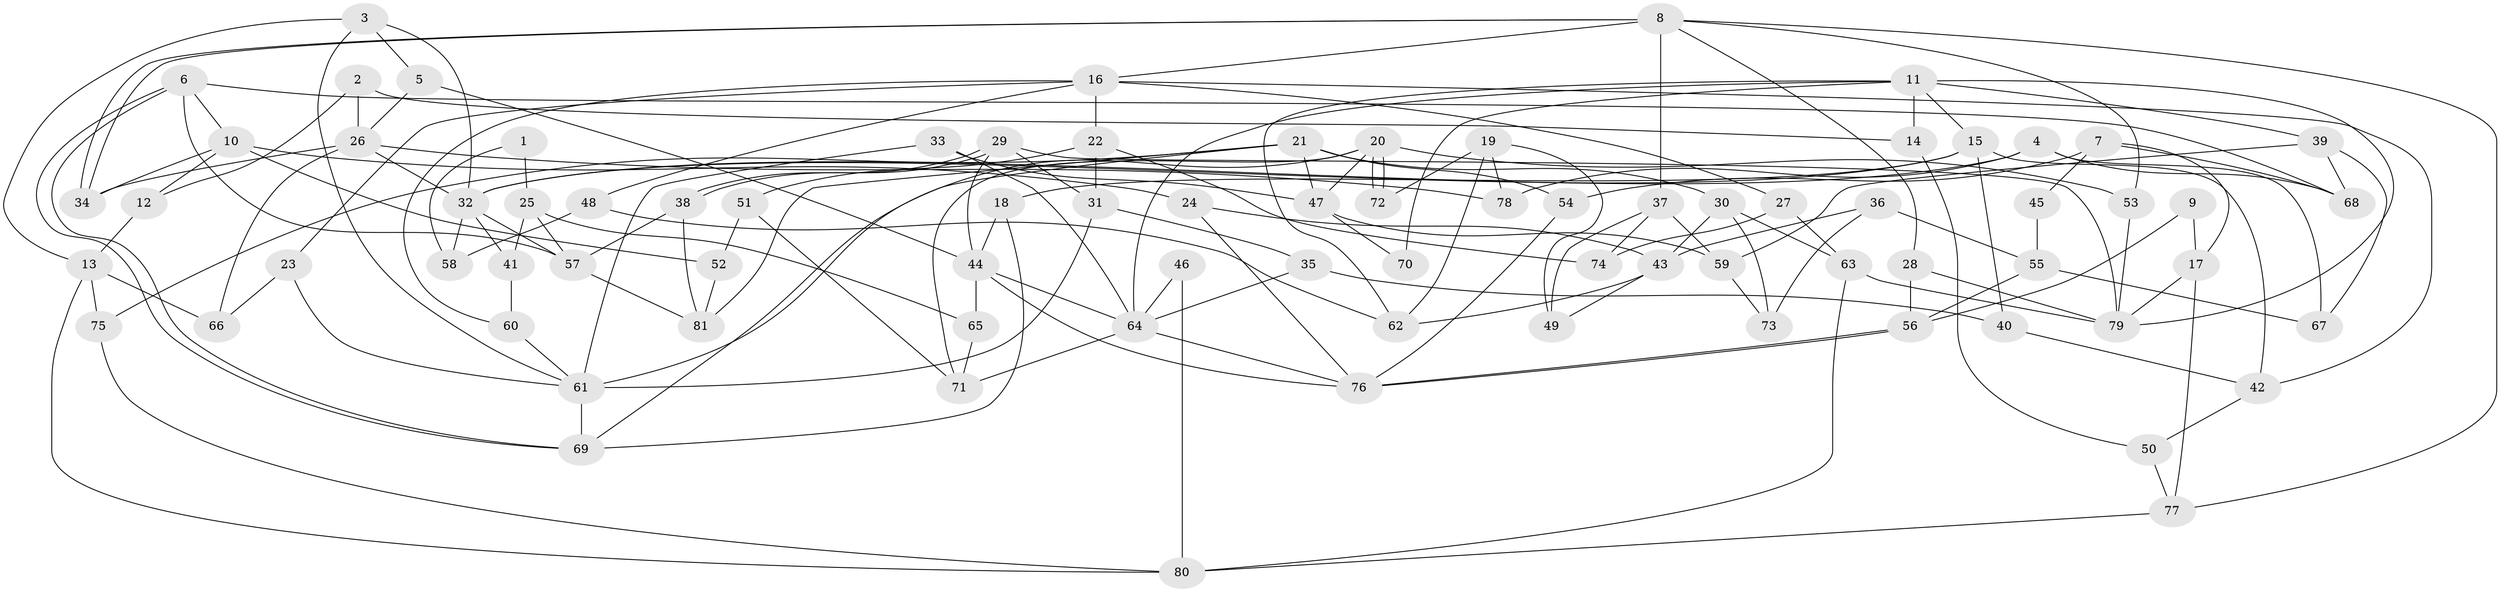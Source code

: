 // Generated by graph-tools (version 1.1) at 2025/26/03/09/25 03:26:18]
// undirected, 81 vertices, 162 edges
graph export_dot {
graph [start="1"]
  node [color=gray90,style=filled];
  1;
  2;
  3;
  4;
  5;
  6;
  7;
  8;
  9;
  10;
  11;
  12;
  13;
  14;
  15;
  16;
  17;
  18;
  19;
  20;
  21;
  22;
  23;
  24;
  25;
  26;
  27;
  28;
  29;
  30;
  31;
  32;
  33;
  34;
  35;
  36;
  37;
  38;
  39;
  40;
  41;
  42;
  43;
  44;
  45;
  46;
  47;
  48;
  49;
  50;
  51;
  52;
  53;
  54;
  55;
  56;
  57;
  58;
  59;
  60;
  61;
  62;
  63;
  64;
  65;
  66;
  67;
  68;
  69;
  70;
  71;
  72;
  73;
  74;
  75;
  76;
  77;
  78;
  79;
  80;
  81;
  1 -- 25;
  1 -- 58;
  2 -- 12;
  2 -- 14;
  2 -- 26;
  3 -- 13;
  3 -- 61;
  3 -- 5;
  3 -- 32;
  4 -- 68;
  4 -- 32;
  4 -- 67;
  4 -- 78;
  5 -- 44;
  5 -- 26;
  6 -- 69;
  6 -- 69;
  6 -- 57;
  6 -- 10;
  6 -- 68;
  7 -- 17;
  7 -- 68;
  7 -- 45;
  7 -- 54;
  8 -- 34;
  8 -- 34;
  8 -- 53;
  8 -- 16;
  8 -- 28;
  8 -- 37;
  8 -- 77;
  9 -- 17;
  9 -- 56;
  10 -- 34;
  10 -- 12;
  10 -- 24;
  10 -- 52;
  11 -- 15;
  11 -- 79;
  11 -- 14;
  11 -- 39;
  11 -- 62;
  11 -- 64;
  11 -- 70;
  12 -- 13;
  13 -- 75;
  13 -- 66;
  13 -- 80;
  14 -- 50;
  15 -- 32;
  15 -- 18;
  15 -- 40;
  15 -- 42;
  16 -- 42;
  16 -- 22;
  16 -- 23;
  16 -- 27;
  16 -- 48;
  16 -- 60;
  17 -- 77;
  17 -- 79;
  18 -- 69;
  18 -- 44;
  19 -- 62;
  19 -- 78;
  19 -- 49;
  19 -- 72;
  20 -- 61;
  20 -- 72;
  20 -- 72;
  20 -- 47;
  20 -- 53;
  20 -- 71;
  21 -- 69;
  21 -- 54;
  21 -- 30;
  21 -- 47;
  21 -- 75;
  21 -- 81;
  22 -- 51;
  22 -- 31;
  22 -- 74;
  23 -- 61;
  23 -- 66;
  24 -- 76;
  24 -- 43;
  25 -- 57;
  25 -- 41;
  25 -- 65;
  26 -- 32;
  26 -- 34;
  26 -- 66;
  26 -- 78;
  27 -- 74;
  27 -- 63;
  28 -- 56;
  28 -- 79;
  29 -- 44;
  29 -- 38;
  29 -- 38;
  29 -- 31;
  29 -- 79;
  30 -- 63;
  30 -- 43;
  30 -- 73;
  31 -- 35;
  31 -- 61;
  32 -- 41;
  32 -- 57;
  32 -- 58;
  33 -- 64;
  33 -- 47;
  33 -- 61;
  35 -- 64;
  35 -- 40;
  36 -- 73;
  36 -- 43;
  36 -- 55;
  37 -- 49;
  37 -- 59;
  37 -- 74;
  38 -- 57;
  38 -- 81;
  39 -- 59;
  39 -- 67;
  39 -- 68;
  40 -- 42;
  41 -- 60;
  42 -- 50;
  43 -- 49;
  43 -- 62;
  44 -- 65;
  44 -- 64;
  44 -- 76;
  45 -- 55;
  46 -- 64;
  46 -- 80;
  47 -- 59;
  47 -- 70;
  48 -- 62;
  48 -- 58;
  50 -- 77;
  51 -- 71;
  51 -- 52;
  52 -- 81;
  53 -- 79;
  54 -- 76;
  55 -- 67;
  55 -- 56;
  56 -- 76;
  56 -- 76;
  57 -- 81;
  59 -- 73;
  60 -- 61;
  61 -- 69;
  63 -- 79;
  63 -- 80;
  64 -- 76;
  64 -- 71;
  65 -- 71;
  75 -- 80;
  77 -- 80;
}
